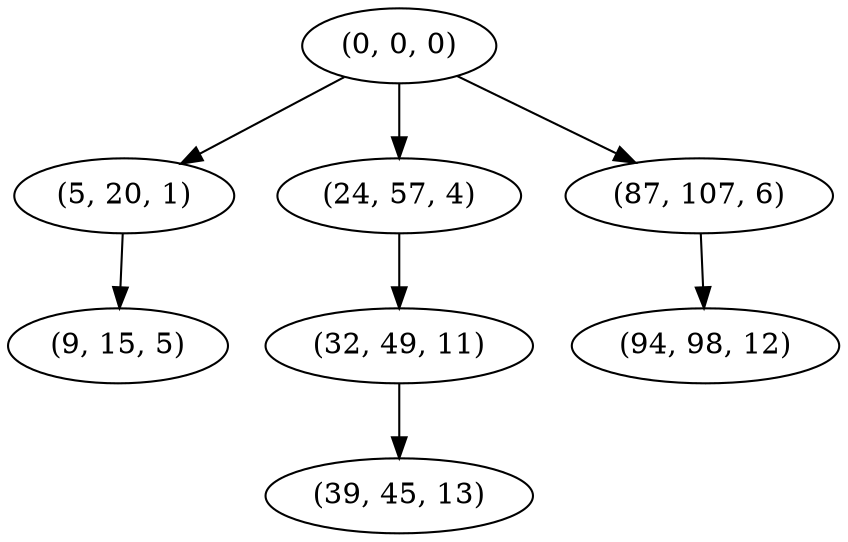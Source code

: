 digraph tree {
    "(0, 0, 0)";
    "(5, 20, 1)";
    "(9, 15, 5)";
    "(24, 57, 4)";
    "(32, 49, 11)";
    "(39, 45, 13)";
    "(87, 107, 6)";
    "(94, 98, 12)";
    "(0, 0, 0)" -> "(5, 20, 1)";
    "(0, 0, 0)" -> "(24, 57, 4)";
    "(0, 0, 0)" -> "(87, 107, 6)";
    "(5, 20, 1)" -> "(9, 15, 5)";
    "(24, 57, 4)" -> "(32, 49, 11)";
    "(32, 49, 11)" -> "(39, 45, 13)";
    "(87, 107, 6)" -> "(94, 98, 12)";
}
